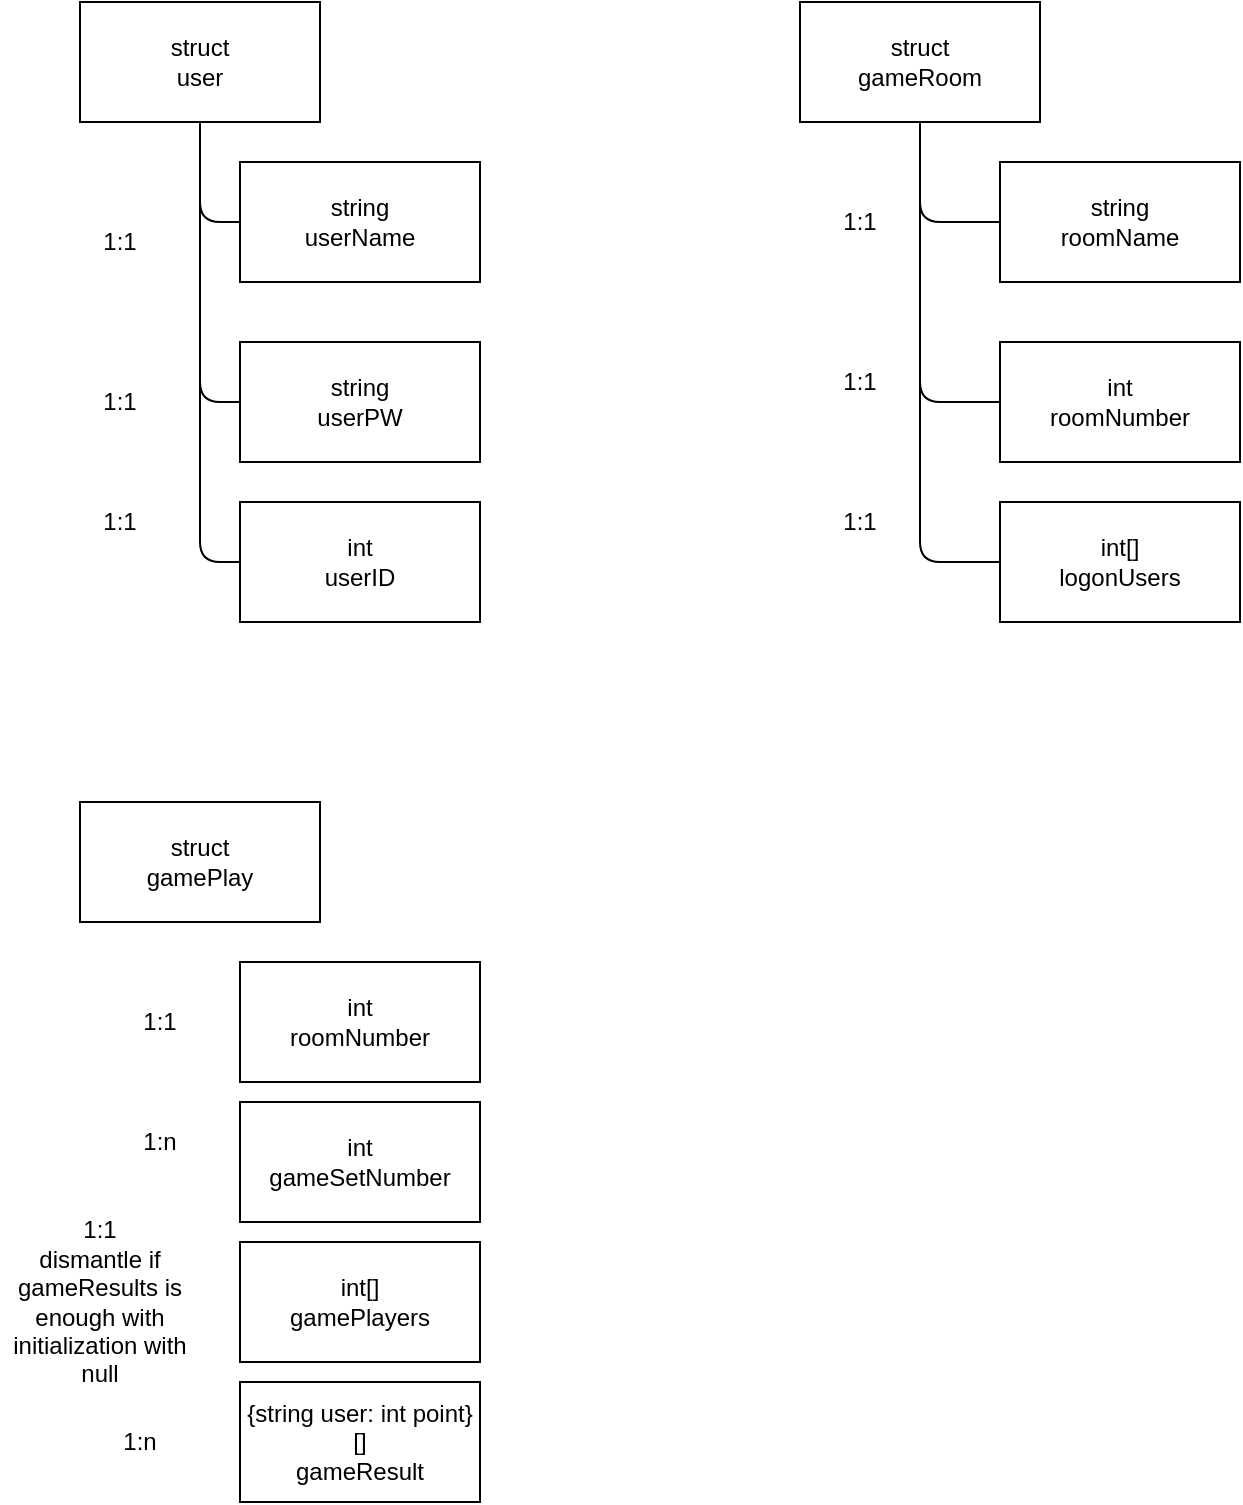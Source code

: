 <mxfile version="13.1.3" pages="4">
    <diagram id="kv4JZgM1aCo3NXQA1o3D" name="data_structure">
        <mxGraphModel dx="1115" dy="456" grid="1" gridSize="10" guides="1" tooltips="1" connect="1" arrows="1" fold="1" page="1" pageScale="1" pageWidth="827" pageHeight="1169" math="0" shadow="0">
            <root>
                <mxCell id="VmcFIg7HOZhm25YBh-yq-0"/>
                <mxCell id="VmcFIg7HOZhm25YBh-yq-1" parent="VmcFIg7HOZhm25YBh-yq-0"/>
                <mxCell id="VmcFIg7HOZhm25YBh-yq-2" value="struct&lt;br&gt;user" style="rounded=0;whiteSpace=wrap;html=1;" vertex="1" parent="VmcFIg7HOZhm25YBh-yq-1">
                    <mxGeometry x="40" y="80" width="120" height="60" as="geometry"/>
                </mxCell>
                <mxCell id="VmcFIg7HOZhm25YBh-yq-3" value="string&lt;br&gt;userName" style="rounded=0;whiteSpace=wrap;html=1;" vertex="1" parent="VmcFIg7HOZhm25YBh-yq-1">
                    <mxGeometry x="120" y="160" width="120" height="60" as="geometry"/>
                </mxCell>
                <mxCell id="VmcFIg7HOZhm25YBh-yq-4" value="string&lt;br&gt;userPW" style="rounded=0;whiteSpace=wrap;html=1;" vertex="1" parent="VmcFIg7HOZhm25YBh-yq-1">
                    <mxGeometry x="120" y="250" width="120" height="60" as="geometry"/>
                </mxCell>
                <mxCell id="VmcFIg7HOZhm25YBh-yq-5" value="int&lt;br&gt;userID" style="rounded=0;whiteSpace=wrap;html=1;" vertex="1" parent="VmcFIg7HOZhm25YBh-yq-1">
                    <mxGeometry x="120" y="330" width="120" height="60" as="geometry"/>
                </mxCell>
                <mxCell id="VmcFIg7HOZhm25YBh-yq-6" value="" style="endArrow=none;html=1;entryX=0.5;entryY=1;entryDx=0;entryDy=0;exitX=0;exitY=0.5;exitDx=0;exitDy=0;" edge="1" parent="VmcFIg7HOZhm25YBh-yq-1" source="VmcFIg7HOZhm25YBh-yq-3" target="VmcFIg7HOZhm25YBh-yq-2">
                    <mxGeometry width="50" height="50" relative="1" as="geometry">
                        <mxPoint x="390" y="250" as="sourcePoint"/>
                        <mxPoint x="440" y="200" as="targetPoint"/>
                        <Array as="points">
                            <mxPoint x="100" y="190"/>
                        </Array>
                    </mxGeometry>
                </mxCell>
                <mxCell id="VmcFIg7HOZhm25YBh-yq-7" value="" style="endArrow=none;html=1;entryX=0.5;entryY=1;entryDx=0;entryDy=0;exitX=0;exitY=0.5;exitDx=0;exitDy=0;" edge="1" parent="VmcFIg7HOZhm25YBh-yq-1" source="VmcFIg7HOZhm25YBh-yq-4" target="VmcFIg7HOZhm25YBh-yq-2">
                    <mxGeometry width="50" height="50" relative="1" as="geometry">
                        <mxPoint x="130" y="200" as="sourcePoint"/>
                        <mxPoint x="110" y="150" as="targetPoint"/>
                        <Array as="points">
                            <mxPoint x="100" y="280"/>
                        </Array>
                    </mxGeometry>
                </mxCell>
                <mxCell id="VmcFIg7HOZhm25YBh-yq-8" value="" style="endArrow=none;html=1;entryX=0.5;entryY=1;entryDx=0;entryDy=0;exitX=0;exitY=0.5;exitDx=0;exitDy=0;" edge="1" parent="VmcFIg7HOZhm25YBh-yq-1" source="VmcFIg7HOZhm25YBh-yq-5" target="VmcFIg7HOZhm25YBh-yq-2">
                    <mxGeometry width="50" height="50" relative="1" as="geometry">
                        <mxPoint x="130" y="290" as="sourcePoint"/>
                        <mxPoint x="110" y="150" as="targetPoint"/>
                        <Array as="points">
                            <mxPoint x="100" y="360"/>
                        </Array>
                    </mxGeometry>
                </mxCell>
                <mxCell id="VmcFIg7HOZhm25YBh-yq-9" value="1:1" style="text;html=1;strokeColor=none;fillColor=none;align=center;verticalAlign=middle;whiteSpace=wrap;rounded=0;" vertex="1" parent="VmcFIg7HOZhm25YBh-yq-1">
                    <mxGeometry x="40" y="190" width="40" height="20" as="geometry"/>
                </mxCell>
                <mxCell id="VmcFIg7HOZhm25YBh-yq-12" value="1:1" style="text;html=1;strokeColor=none;fillColor=none;align=center;verticalAlign=middle;whiteSpace=wrap;rounded=0;" vertex="1" parent="VmcFIg7HOZhm25YBh-yq-1">
                    <mxGeometry x="40" y="270" width="40" height="20" as="geometry"/>
                </mxCell>
                <mxCell id="VmcFIg7HOZhm25YBh-yq-13" value="1:1" style="text;html=1;strokeColor=none;fillColor=none;align=center;verticalAlign=middle;whiteSpace=wrap;rounded=0;" vertex="1" parent="VmcFIg7HOZhm25YBh-yq-1">
                    <mxGeometry x="40" y="330" width="40" height="20" as="geometry"/>
                </mxCell>
                <mxCell id="VmcFIg7HOZhm25YBh-yq-14" value="struct&lt;br&gt;gameRoom" style="rounded=0;whiteSpace=wrap;html=1;" vertex="1" parent="VmcFIg7HOZhm25YBh-yq-1">
                    <mxGeometry x="400" y="80" width="120" height="60" as="geometry"/>
                </mxCell>
                <mxCell id="VmcFIg7HOZhm25YBh-yq-15" value="string&lt;br&gt;roomName" style="rounded=0;whiteSpace=wrap;html=1;" vertex="1" parent="VmcFIg7HOZhm25YBh-yq-1">
                    <mxGeometry x="500" y="160" width="120" height="60" as="geometry"/>
                </mxCell>
                <mxCell id="VmcFIg7HOZhm25YBh-yq-16" value="int&lt;br&gt;roomNumber" style="rounded=0;whiteSpace=wrap;html=1;" vertex="1" parent="VmcFIg7HOZhm25YBh-yq-1">
                    <mxGeometry x="500" y="250" width="120" height="60" as="geometry"/>
                </mxCell>
                <mxCell id="VmcFIg7HOZhm25YBh-yq-17" value="int[]&lt;br&gt;logonUsers" style="rounded=0;whiteSpace=wrap;html=1;" vertex="1" parent="VmcFIg7HOZhm25YBh-yq-1">
                    <mxGeometry x="500" y="330" width="120" height="60" as="geometry"/>
                </mxCell>
                <mxCell id="VmcFIg7HOZhm25YBh-yq-19" value="" style="endArrow=none;html=1;entryX=0.5;entryY=1;entryDx=0;entryDy=0;exitX=0;exitY=0.5;exitDx=0;exitDy=0;" edge="1" parent="VmcFIg7HOZhm25YBh-yq-1" source="VmcFIg7HOZhm25YBh-yq-17" target="VmcFIg7HOZhm25YBh-yq-14">
                    <mxGeometry width="50" height="50" relative="1" as="geometry">
                        <mxPoint x="390" y="280" as="sourcePoint"/>
                        <mxPoint x="440" y="230" as="targetPoint"/>
                        <Array as="points">
                            <mxPoint x="460" y="360"/>
                        </Array>
                    </mxGeometry>
                </mxCell>
                <mxCell id="VmcFIg7HOZhm25YBh-yq-20" value="" style="endArrow=none;html=1;entryX=0.5;entryY=1;entryDx=0;entryDy=0;exitX=0;exitY=0.5;exitDx=0;exitDy=0;" edge="1" parent="VmcFIg7HOZhm25YBh-yq-1" source="VmcFIg7HOZhm25YBh-yq-16" target="VmcFIg7HOZhm25YBh-yq-14">
                    <mxGeometry width="50" height="50" relative="1" as="geometry">
                        <mxPoint x="510" y="370" as="sourcePoint"/>
                        <mxPoint x="470" y="150" as="targetPoint"/>
                        <Array as="points">
                            <mxPoint x="460" y="280"/>
                        </Array>
                    </mxGeometry>
                </mxCell>
                <mxCell id="VmcFIg7HOZhm25YBh-yq-21" value="" style="endArrow=none;html=1;entryX=0.5;entryY=1;entryDx=0;entryDy=0;exitX=0;exitY=0.5;exitDx=0;exitDy=0;" edge="1" parent="VmcFIg7HOZhm25YBh-yq-1" source="VmcFIg7HOZhm25YBh-yq-15" target="VmcFIg7HOZhm25YBh-yq-14">
                    <mxGeometry width="50" height="50" relative="1" as="geometry">
                        <mxPoint x="510" y="290" as="sourcePoint"/>
                        <mxPoint x="470" y="150" as="targetPoint"/>
                        <Array as="points">
                            <mxPoint x="460" y="190"/>
                        </Array>
                    </mxGeometry>
                </mxCell>
                <mxCell id="VmcFIg7HOZhm25YBh-yq-22" value="1:1" style="text;html=1;strokeColor=none;fillColor=none;align=center;verticalAlign=middle;whiteSpace=wrap;rounded=0;" vertex="1" parent="VmcFIg7HOZhm25YBh-yq-1">
                    <mxGeometry x="410" y="180" width="40" height="20" as="geometry"/>
                </mxCell>
                <mxCell id="VmcFIg7HOZhm25YBh-yq-23" value="1:1" style="text;html=1;strokeColor=none;fillColor=none;align=center;verticalAlign=middle;whiteSpace=wrap;rounded=0;" vertex="1" parent="VmcFIg7HOZhm25YBh-yq-1">
                    <mxGeometry x="410" y="260" width="40" height="20" as="geometry"/>
                </mxCell>
                <mxCell id="VmcFIg7HOZhm25YBh-yq-24" value="1:1" style="text;html=1;strokeColor=none;fillColor=none;align=center;verticalAlign=middle;whiteSpace=wrap;rounded=0;" vertex="1" parent="VmcFIg7HOZhm25YBh-yq-1">
                    <mxGeometry x="410" y="330" width="40" height="20" as="geometry"/>
                </mxCell>
                <mxCell id="VmcFIg7HOZhm25YBh-yq-29" value="struct&lt;br&gt;gamePlay" style="rounded=0;whiteSpace=wrap;html=1;" vertex="1" parent="VmcFIg7HOZhm25YBh-yq-1">
                    <mxGeometry x="40" y="480" width="120" height="60" as="geometry"/>
                </mxCell>
                <mxCell id="VmcFIg7HOZhm25YBh-yq-30" value="int[]&lt;br&gt;gamePlayers" style="rounded=0;whiteSpace=wrap;html=1;" vertex="1" parent="VmcFIg7HOZhm25YBh-yq-1">
                    <mxGeometry x="120" y="700" width="120" height="60" as="geometry"/>
                </mxCell>
                <mxCell id="VmcFIg7HOZhm25YBh-yq-31" value="int&lt;br&gt;roomNumber" style="rounded=0;whiteSpace=wrap;html=1;" vertex="1" parent="VmcFIg7HOZhm25YBh-yq-1">
                    <mxGeometry x="120" y="560" width="120" height="60" as="geometry"/>
                </mxCell>
                <mxCell id="VmcFIg7HOZhm25YBh-yq-32" value="{string user: int point}[]&lt;br&gt;gameResult" style="rounded=0;whiteSpace=wrap;html=1;" vertex="1" parent="VmcFIg7HOZhm25YBh-yq-1">
                    <mxGeometry x="120" y="770" width="120" height="60" as="geometry"/>
                </mxCell>
                <mxCell id="VmcFIg7HOZhm25YBh-yq-33" value="1:1" style="text;html=1;strokeColor=none;fillColor=none;align=center;verticalAlign=middle;whiteSpace=wrap;rounded=0;" vertex="1" parent="VmcFIg7HOZhm25YBh-yq-1">
                    <mxGeometry x="60" y="580" width="40" height="20" as="geometry"/>
                </mxCell>
                <mxCell id="VmcFIg7HOZhm25YBh-yq-34" value="1:1&lt;br&gt;dismantle if gameResults is enough with initialization with null" style="text;html=1;strokeColor=none;fillColor=none;align=center;verticalAlign=middle;whiteSpace=wrap;rounded=0;" vertex="1" parent="VmcFIg7HOZhm25YBh-yq-1">
                    <mxGeometry y="720" width="100" height="20" as="geometry"/>
                </mxCell>
                <mxCell id="VmcFIg7HOZhm25YBh-yq-35" value="int&lt;br&gt;gameSetNumber" style="rounded=0;whiteSpace=wrap;html=1;" vertex="1" parent="VmcFIg7HOZhm25YBh-yq-1">
                    <mxGeometry x="120" y="630" width="120" height="60" as="geometry"/>
                </mxCell>
                <mxCell id="VmcFIg7HOZhm25YBh-yq-36" value="1:n" style="text;html=1;strokeColor=none;fillColor=none;align=center;verticalAlign=middle;whiteSpace=wrap;rounded=0;" vertex="1" parent="VmcFIg7HOZhm25YBh-yq-1">
                    <mxGeometry x="60" y="640" width="40" height="20" as="geometry"/>
                </mxCell>
                <mxCell id="VmcFIg7HOZhm25YBh-yq-37" value="1:n" style="text;html=1;strokeColor=none;fillColor=none;align=center;verticalAlign=middle;whiteSpace=wrap;rounded=0;" vertex="1" parent="VmcFIg7HOZhm25YBh-yq-1">
                    <mxGeometry x="50" y="790" width="40" height="20" as="geometry"/>
                </mxCell>
            </root>
        </mxGraphModel>
    </diagram>
    <diagram id="w8fcTJVGaMMR9EpMyq2N" name="architecture">
        <mxGraphModel dx="1115" dy="456" grid="1" gridSize="10" guides="1" tooltips="1" connect="1" arrows="1" fold="1" page="1" pageScale="1" pageWidth="827" pageHeight="1169" math="0" shadow="0">
            <root>
                <mxCell id="2Tcrl8bl_4jglXT4_ODS-0"/>
                <mxCell id="2Tcrl8bl_4jglXT4_ODS-1" parent="2Tcrl8bl_4jglXT4_ODS-0"/>
                <mxCell id="2Tcrl8bl_4jglXT4_ODS-2" value="app" style="rounded=0;whiteSpace=wrap;html=1;" vertex="1" parent="2Tcrl8bl_4jglXT4_ODS-1">
                    <mxGeometry x="600" y="180" width="120" height="60" as="geometry"/>
                </mxCell>
                <mxCell id="2Tcrl8bl_4jglXT4_ODS-3" value="user" style="shape=umlActor;verticalLabelPosition=bottom;labelBackgroundColor=#ffffff;verticalAlign=top;html=1;outlineConnect=0;" vertex="1" parent="2Tcrl8bl_4jglXT4_ODS-1">
                    <mxGeometry x="100" y="50" width="30" height="60" as="geometry"/>
                </mxCell>
                <mxCell id="2Tcrl8bl_4jglXT4_ODS-4" value="Browser" style="rounded=0;whiteSpace=wrap;html=1;" vertex="1" parent="2Tcrl8bl_4jglXT4_ODS-1">
                    <mxGeometry x="55" y="180" width="120" height="60" as="geometry"/>
                </mxCell>
                <mxCell id="2Tcrl8bl_4jglXT4_ODS-5" value="goJS" style="rounded=0;whiteSpace=wrap;html=1;" vertex="1" parent="2Tcrl8bl_4jglXT4_ODS-1">
                    <mxGeometry x="55" y="260" width="120" height="60" as="geometry"/>
                </mxCell>
                <mxCell id="2Tcrl8bl_4jglXT4_ODS-6" value="" style="shape=link;html=1;entryX=1;entryY=0.5;entryDx=0;entryDy=0;exitX=0;exitY=0.5;exitDx=0;exitDy=0;" edge="1" parent="2Tcrl8bl_4jglXT4_ODS-1" source="2Tcrl8bl_4jglXT4_ODS-7" target="2Tcrl8bl_4jglXT4_ODS-5">
                    <mxGeometry width="50" height="50" relative="1" as="geometry">
                        <mxPoint x="115" y="400" as="sourcePoint"/>
                        <mxPoint x="440" y="210" as="targetPoint"/>
                    </mxGeometry>
                </mxCell>
                <mxCell id="2Tcrl8bl_4jglXT4_ODS-7" value="server side" style="rounded=0;whiteSpace=wrap;html=1;" vertex="1" parent="2Tcrl8bl_4jglXT4_ODS-1">
                    <mxGeometry x="600" y="260" width="120" height="60" as="geometry"/>
                </mxCell>
                <mxCell id="2Tcrl8bl_4jglXT4_ODS-8" value="platform: GCP or Github" style="rounded=0;whiteSpace=wrap;html=1;" vertex="1" parent="2Tcrl8bl_4jglXT4_ODS-1">
                    <mxGeometry x="600" y="340" width="120" height="60" as="geometry"/>
                </mxCell>
                <mxCell id="2Tcrl8bl_4jglXT4_ODS-9" value="OS: windows or Mac" style="rounded=0;whiteSpace=wrap;html=1;" vertex="1" parent="2Tcrl8bl_4jglXT4_ODS-1">
                    <mxGeometry x="55" y="340" width="120" height="60" as="geometry"/>
                </mxCell>
                <mxCell id="2Tcrl8bl_4jglXT4_ODS-10" value="HTTP or gRPC&lt;br&gt;or&amp;nbsp;" style="text;html=1;strokeColor=none;fillColor=none;align=center;verticalAlign=middle;whiteSpace=wrap;rounded=0;" vertex="1" parent="2Tcrl8bl_4jglXT4_ODS-1">
                    <mxGeometry x="390" y="230" width="40" height="20" as="geometry"/>
                </mxCell>
                <mxCell id="2Tcrl8bl_4jglXT4_ODS-13" value="user" style="shape=umlActor;verticalLabelPosition=bottom;labelBackgroundColor=#ffffff;verticalAlign=top;html=1;outlineConnect=0;" vertex="1" parent="2Tcrl8bl_4jglXT4_ODS-1">
                    <mxGeometry x="100" y="525" width="30" height="60" as="geometry"/>
                </mxCell>
                <mxCell id="2Tcrl8bl_4jglXT4_ODS-14" value="LogOnWindow" style="rounded=0;whiteSpace=wrap;html=1;" vertex="1" parent="2Tcrl8bl_4jglXT4_ODS-1">
                    <mxGeometry x="55" y="620" width="120" height="60" as="geometry"/>
                </mxCell>
                <mxCell id="2Tcrl8bl_4jglXT4_ODS-15" value="gameField" style="rounded=0;whiteSpace=wrap;html=1;" vertex="1" parent="2Tcrl8bl_4jglXT4_ODS-1">
                    <mxGeometry x="294" y="600" width="120" height="290" as="geometry"/>
                </mxCell>
                <mxCell id="2Tcrl8bl_4jglXT4_ODS-16" value="userController" style="rounded=0;whiteSpace=wrap;html=1;" vertex="1" parent="2Tcrl8bl_4jglXT4_ODS-1">
                    <mxGeometry x="430" y="600" width="130" height="40" as="geometry"/>
                </mxCell>
                <mxCell id="2Tcrl8bl_4jglXT4_ODS-17" value="" style="verticalLabelPosition=bottom;verticalAlign=top;html=1;strokeWidth=2;shape=mxgraph.arrows2.arrow;dy=0.6;dx=40;notch=0;" vertex="1" parent="2Tcrl8bl_4jglXT4_ODS-1">
                    <mxGeometry x="210" y="630" width="60" height="40" as="geometry"/>
                </mxCell>
                <mxCell id="2Tcrl8bl_4jglXT4_ODS-18" value="backGroundCell" style="rounded=0;whiteSpace=wrap;html=1;" vertex="1" parent="2Tcrl8bl_4jglXT4_ODS-1">
                    <mxGeometry x="430" y="800" width="130" height="40" as="geometry"/>
                </mxCell>
                <mxCell id="2Tcrl8bl_4jglXT4_ODS-19" value="playGround" style="rounded=0;whiteSpace=wrap;html=1;fillColor=#d80073;strokeColor=#A50040;fontColor=#ffffff;" vertex="1" parent="2Tcrl8bl_4jglXT4_ODS-1">
                    <mxGeometry x="430" y="735" width="130" height="40" as="geometry"/>
                </mxCell>
                <mxCell id="2Tcrl8bl_4jglXT4_ODS-20" value="userGuide" style="rounded=0;whiteSpace=wrap;html=1;fillColor=#d80073;strokeColor=#A50040;fontColor=#ffffff;" vertex="1" parent="2Tcrl8bl_4jglXT4_ODS-1">
                    <mxGeometry x="430" y="670" width="130" height="40" as="geometry"/>
                </mxCell>
                <mxCell id="2Tcrl8bl_4jglXT4_ODS-21" value="These View are shared between users" style="text;html=1;strokeColor=none;fillColor=none;align=center;verticalAlign=middle;whiteSpace=wrap;rounded=0;" vertex="1" parent="2Tcrl8bl_4jglXT4_ODS-1">
                    <mxGeometry x="580" y="715" width="130" height="20" as="geometry"/>
                </mxCell>
                <mxCell id="2Tcrl8bl_4jglXT4_ODS-22" value="initially Cells and image are white and stable.&amp;nbsp;&lt;br&gt;This will be changed in future roadmap." style="text;html=1;strokeColor=none;fillColor=none;align=center;verticalAlign=middle;whiteSpace=wrap;rounded=0;" vertex="1" parent="2Tcrl8bl_4jglXT4_ODS-1">
                    <mxGeometry x="580" y="810" width="130" height="20" as="geometry"/>
                </mxCell>
                <mxCell id="2Tcrl8bl_4jglXT4_ODS-23" value="backGroundImg" style="rounded=0;whiteSpace=wrap;html=1;" vertex="1" parent="2Tcrl8bl_4jglXT4_ODS-1">
                    <mxGeometry x="430" y="850" width="130" height="40" as="geometry"/>
                </mxCell>
                <mxCell id="2Tcrl8bl_4jglXT4_ODS-24" value="resultView" style="rounded=0;whiteSpace=wrap;html=1;" vertex="1" parent="2Tcrl8bl_4jglXT4_ODS-1">
                    <mxGeometry x="294" y="980" width="276" height="140" as="geometry"/>
                </mxCell>
                <mxCell id="2Tcrl8bl_4jglXT4_ODS-25" value="" style="verticalLabelPosition=bottom;verticalAlign=top;html=1;strokeWidth=2;shape=mxgraph.arrows2.arrow;dy=0.6;dx=40;notch=0;rotation=90;" vertex="1" parent="2Tcrl8bl_4jglXT4_ODS-1">
                    <mxGeometry x="400" y="920" width="60" height="40" as="geometry"/>
                </mxCell>
            </root>
        </mxGraphModel>
    </diagram>
    <diagram id="6hGFLwfOUW9BJ-s0fimq" name="start window">
        <mxGraphModel dx="1115" dy="456" grid="1" gridSize="10" guides="1" tooltips="1" connect="1" arrows="1" fold="1" page="1" pageScale="1" pageWidth="827" pageHeight="1169" math="0" shadow="0">
            <root>
                <mxCell id="0"/>
                <mxCell id="1" parent="0"/>
                <mxCell id="2" value="start" style="rounded=1;whiteSpace=wrap;html=1;" vertex="1" parent="1">
                    <mxGeometry x="70" y="50" width="80" height="30" as="geometry"/>
                </mxCell>
                <mxCell id="3" value="input: room number&lt;br&gt;and userName" style="rounded=0;whiteSpace=wrap;html=1;" vertex="1" parent="1">
                    <mxGeometry x="50" y="130" width="120" height="60" as="geometry"/>
                </mxCell>
                <mxCell id="4" value="" style="endArrow=classic;html=1;exitX=0.5;exitY=1;exitDx=0;exitDy=0;" edge="1" parent="1" source="2">
                    <mxGeometry width="50" height="50" relative="1" as="geometry">
                        <mxPoint x="490" y="250" as="sourcePoint"/>
                        <mxPoint x="110" y="130" as="targetPoint"/>
                    </mxGeometry>
                </mxCell>
                <mxCell id="5" value="search room number" style="rounded=0;whiteSpace=wrap;html=1;" vertex="1" parent="1">
                    <mxGeometry x="50" y="230" width="120" height="60" as="geometry"/>
                </mxCell>
                <mxCell id="6" value="" style="endArrow=classic;html=1;entryX=0.5;entryY=0;entryDx=0;entryDy=0;exitX=0.5;exitY=1;exitDx=0;exitDy=0;" edge="1" parent="1" source="3" target="5">
                    <mxGeometry width="50" height="50" relative="1" as="geometry">
                        <mxPoint x="110" y="200" as="sourcePoint"/>
                        <mxPoint x="120" y="140" as="targetPoint"/>
                    </mxGeometry>
                </mxCell>
                <mxCell id="7" value="" style="rhombus;whiteSpace=wrap;html=1;" vertex="1" parent="1">
                    <mxGeometry x="70" y="320" width="80" height="50" as="geometry"/>
                </mxCell>
                <mxCell id="8" value="" style="endArrow=classic;html=1;entryX=0.5;entryY=0;entryDx=0;entryDy=0;" edge="1" parent="1" target="7">
                    <mxGeometry width="50" height="50" relative="1" as="geometry">
                        <mxPoint x="110" y="290" as="sourcePoint"/>
                        <mxPoint x="120" y="240" as="targetPoint"/>
                    </mxGeometry>
                </mxCell>
                <mxCell id="9" value="1" style="ellipse;whiteSpace=wrap;html=1;" vertex="1" parent="1">
                    <mxGeometry x="80" y="400" width="60" height="40" as="geometry"/>
                </mxCell>
                <mxCell id="10" value="1" style="ellipse;whiteSpace=wrap;html=1;" vertex="1" parent="1">
                    <mxGeometry x="290" y="50" width="60" height="40" as="geometry"/>
                </mxCell>
                <mxCell id="12" value="2" style="ellipse;whiteSpace=wrap;html=1;" vertex="1" parent="1">
                    <mxGeometry x="530" y="50" width="60" height="40" as="geometry"/>
                </mxCell>
                <mxCell id="15" value="2" style="ellipse;whiteSpace=wrap;html=1;" vertex="1" parent="1">
                    <mxGeometry x="180" y="400" width="60" height="40" as="geometry"/>
                </mxCell>
                <mxCell id="17" value="" style="endArrow=classic;html=1;" edge="1" parent="1" target="9">
                    <mxGeometry width="50" height="50" relative="1" as="geometry">
                        <mxPoint x="112" y="370" as="sourcePoint"/>
                        <mxPoint x="120" y="330" as="targetPoint"/>
                    </mxGeometry>
                </mxCell>
                <mxCell id="18" value="" style="endArrow=classic;html=1;exitX=1;exitY=0.5;exitDx=0;exitDy=0;entryX=0.5;entryY=0;entryDx=0;entryDy=0;" edge="1" parent="1" source="7" target="15">
                    <mxGeometry width="50" height="50" relative="1" as="geometry">
                        <mxPoint x="490" y="260" as="sourcePoint"/>
                        <mxPoint x="540" y="210" as="targetPoint"/>
                        <Array as="points">
                            <mxPoint x="210" y="345"/>
                        </Array>
                    </mxGeometry>
                </mxCell>
                <mxCell id="19" value="Yes" style="text;html=1;strokeColor=none;fillColor=none;align=center;verticalAlign=middle;whiteSpace=wrap;rounded=0;" vertex="1" parent="1">
                    <mxGeometry x="30" y="370" width="40" height="20" as="geometry"/>
                </mxCell>
                <mxCell id="20" value="No" style="text;html=1;strokeColor=none;fillColor=none;align=center;verticalAlign=middle;whiteSpace=wrap;rounded=0;" vertex="1" parent="1">
                    <mxGeometry x="220" y="360" width="40" height="20" as="geometry"/>
                </mxCell>
                <mxCell id="21" value="search user name" style="rounded=0;whiteSpace=wrap;html=1;" vertex="1" parent="1">
                    <mxGeometry x="260" y="120" width="120" height="60" as="geometry"/>
                </mxCell>
                <mxCell id="22" value="" style="endArrow=classic;html=1;entryX=0.5;entryY=0;entryDx=0;entryDy=0;exitX=0.5;exitY=1;exitDx=0;exitDy=0;" edge="1" parent="1" source="10" target="21">
                    <mxGeometry width="50" height="50" relative="1" as="geometry">
                        <mxPoint x="120" y="300" as="sourcePoint"/>
                        <mxPoint x="120" y="330" as="targetPoint"/>
                    </mxGeometry>
                </mxCell>
                <mxCell id="24" value="" style="endArrow=classic;html=1;exitX=0.5;exitY=1;exitDx=0;exitDy=0;entryX=0.5;entryY=0;entryDx=0;entryDy=0;" edge="1" parent="1" source="21" target="27">
                    <mxGeometry width="50" height="50" relative="1" as="geometry">
                        <mxPoint x="330" y="100" as="sourcePoint"/>
                        <mxPoint x="320" y="210" as="targetPoint"/>
                    </mxGeometry>
                </mxCell>
                <mxCell id="27" value="" style="rhombus;whiteSpace=wrap;html=1;" vertex="1" parent="1">
                    <mxGeometry x="280" y="220" width="80" height="50" as="geometry"/>
                </mxCell>
                <mxCell id="30" value="" style="endArrow=classic;html=1;entryX=0.129;entryY=-0.067;entryDx=0;entryDy=0;entryPerimeter=0;" edge="1" parent="1" target="39">
                    <mxGeometry width="50" height="50" relative="1" as="geometry">
                        <mxPoint x="322" y="270" as="sourcePoint"/>
                        <mxPoint x="320.8" y="300.007" as="targetPoint"/>
                    </mxGeometry>
                </mxCell>
                <mxCell id="31" value="" style="endArrow=classic;html=1;exitX=1;exitY=0.5;exitDx=0;exitDy=0;entryX=0.133;entryY=-0.033;entryDx=0;entryDy=0;entryPerimeter=0;" edge="1" parent="1" source="27" target="36">
                    <mxGeometry width="50" height="50" relative="1" as="geometry">
                        <mxPoint x="700" y="160" as="sourcePoint"/>
                        <mxPoint x="420" y="300" as="targetPoint"/>
                        <Array as="points">
                            <mxPoint x="420" y="245"/>
                        </Array>
                    </mxGeometry>
                </mxCell>
                <mxCell id="32" value="Yes" style="text;html=1;strokeColor=none;fillColor=none;align=center;verticalAlign=middle;whiteSpace=wrap;rounded=0;" vertex="1" parent="1">
                    <mxGeometry x="240" y="270" width="40" height="20" as="geometry"/>
                </mxCell>
                <mxCell id="33" value="No" style="text;html=1;strokeColor=none;fillColor=none;align=center;verticalAlign=middle;whiteSpace=wrap;rounded=0;" vertex="1" parent="1">
                    <mxGeometry x="440" y="235" width="40" height="20" as="geometry"/>
                </mxCell>
                <mxCell id="34" value="create room" style="rounded=0;whiteSpace=wrap;html=1;" vertex="1" parent="1">
                    <mxGeometry x="500" y="120" width="120" height="60" as="geometry"/>
                </mxCell>
                <mxCell id="35" value="" style="endArrow=classic;html=1;exitX=0.5;exitY=1;exitDx=0;exitDy=0;" edge="1" parent="1" source="12" target="34">
                    <mxGeometry width="50" height="50" relative="1" as="geometry">
                        <mxPoint x="330" y="100" as="sourcePoint"/>
                        <mxPoint x="330" y="130" as="targetPoint"/>
                    </mxGeometry>
                </mxCell>
                <mxCell id="36" value="create user" style="rounded=0;whiteSpace=wrap;html=1;" vertex="1" parent="1">
                    <mxGeometry x="500" y="300" width="120" height="60" as="geometry"/>
                </mxCell>
                <mxCell id="37" value="" style="endArrow=classic;html=1;exitX=0.5;exitY=1;exitDx=0;exitDy=0;entryX=0.5;entryY=0;entryDx=0;entryDy=0;" edge="1" parent="1" source="34" target="36">
                    <mxGeometry width="50" height="50" relative="1" as="geometry">
                        <mxPoint x="570" y="100" as="sourcePoint"/>
                        <mxPoint x="570" y="130" as="targetPoint"/>
                    </mxGeometry>
                </mxCell>
                <mxCell id="39" value="goto game window(room ID, user id)" style="rounded=0;whiteSpace=wrap;html=1;" vertex="1" parent="1">
                    <mxGeometry x="280" y="480" width="370" height="60" as="geometry"/>
                </mxCell>
                <mxCell id="40" value="" style="endArrow=classic;html=1;exitX=0.5;exitY=1;exitDx=0;exitDy=0;entryX=0.75;entryY=0;entryDx=0;entryDy=0;" edge="1" parent="1" source="36" target="39">
                    <mxGeometry width="50" height="50" relative="1" as="geometry">
                        <mxPoint x="332" y="280" as="sourcePoint"/>
                        <mxPoint x="335.15" y="485.98" as="targetPoint"/>
                    </mxGeometry>
                </mxCell>
            </root>
        </mxGraphModel>
    </diagram>
    <diagram id="tLutl5URP802dZGhqJJ4" name="game_window">
        <mxGraphModel dx="1115" dy="456" grid="1" gridSize="10" guides="1" tooltips="1" connect="1" arrows="1" fold="1" page="1" pageScale="1" pageWidth="827" pageHeight="1169" math="0" shadow="0">
            <root>
                <mxCell id="ZC4mFoj9pr_Tsfp-dijt-0"/>
                <mxCell id="ZC4mFoj9pr_Tsfp-dijt-1" parent="ZC4mFoj9pr_Tsfp-dijt-0"/>
                <mxCell id="Jixz_gn62DNvr4VFE-ei-0" value="start" style="rounded=1;whiteSpace=wrap;html=1;" vertex="1" parent="ZC4mFoj9pr_Tsfp-dijt-1">
                    <mxGeometry x="70" y="50" width="80" height="30" as="geometry"/>
                </mxCell>
                <mxCell id="bp3QktYlXO3gBOIitF9R-0" value="decide player from log on user&amp;nbsp;" style="rounded=0;whiteSpace=wrap;html=1;" vertex="1" parent="ZC4mFoj9pr_Tsfp-dijt-1">
                    <mxGeometry x="50" y="140" width="120" height="60" as="geometry"/>
                </mxCell>
                <mxCell id="bp3QktYlXO3gBOIitF9R-1" value="decide player from log on user&amp;nbsp;" style="rounded=0;whiteSpace=wrap;html=1;" vertex="1" parent="ZC4mFoj9pr_Tsfp-dijt-1">
                    <mxGeometry x="50" y="240" width="120" height="60" as="geometry"/>
                </mxCell>
            </root>
        </mxGraphModel>
    </diagram>
</mxfile>